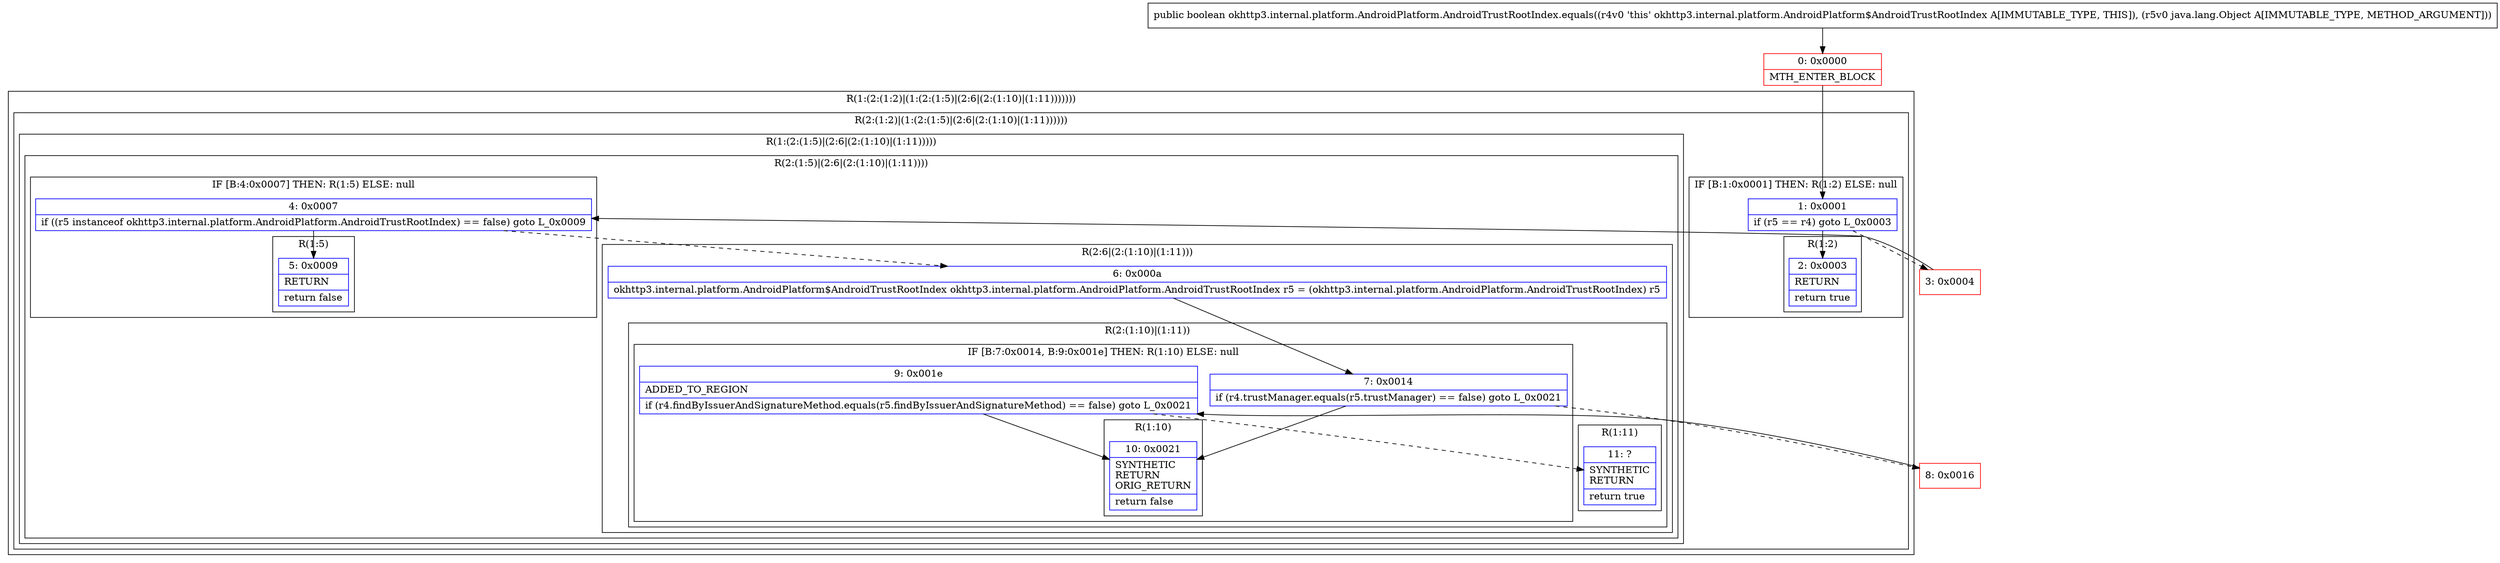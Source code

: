 digraph "CFG forokhttp3.internal.platform.AndroidPlatform.AndroidTrustRootIndex.equals(Ljava\/lang\/Object;)Z" {
subgraph cluster_Region_1832646972 {
label = "R(1:(2:(1:2)|(1:(2:(1:5)|(2:6|(2:(1:10)|(1:11)))))))";
node [shape=record,color=blue];
subgraph cluster_Region_306818344 {
label = "R(2:(1:2)|(1:(2:(1:5)|(2:6|(2:(1:10)|(1:11))))))";
node [shape=record,color=blue];
subgraph cluster_IfRegion_706257409 {
label = "IF [B:1:0x0001] THEN: R(1:2) ELSE: null";
node [shape=record,color=blue];
Node_1 [shape=record,label="{1\:\ 0x0001|if (r5 == r4) goto L_0x0003\l}"];
subgraph cluster_Region_1594304637 {
label = "R(1:2)";
node [shape=record,color=blue];
Node_2 [shape=record,label="{2\:\ 0x0003|RETURN\l|return true\l}"];
}
}
subgraph cluster_Region_1833425080 {
label = "R(1:(2:(1:5)|(2:6|(2:(1:10)|(1:11)))))";
node [shape=record,color=blue];
subgraph cluster_Region_842537173 {
label = "R(2:(1:5)|(2:6|(2:(1:10)|(1:11))))";
node [shape=record,color=blue];
subgraph cluster_IfRegion_1566555193 {
label = "IF [B:4:0x0007] THEN: R(1:5) ELSE: null";
node [shape=record,color=blue];
Node_4 [shape=record,label="{4\:\ 0x0007|if ((r5 instanceof okhttp3.internal.platform.AndroidPlatform.AndroidTrustRootIndex) == false) goto L_0x0009\l}"];
subgraph cluster_Region_1006449455 {
label = "R(1:5)";
node [shape=record,color=blue];
Node_5 [shape=record,label="{5\:\ 0x0009|RETURN\l|return false\l}"];
}
}
subgraph cluster_Region_1388953404 {
label = "R(2:6|(2:(1:10)|(1:11)))";
node [shape=record,color=blue];
Node_6 [shape=record,label="{6\:\ 0x000a|okhttp3.internal.platform.AndroidPlatform$AndroidTrustRootIndex okhttp3.internal.platform.AndroidPlatform.AndroidTrustRootIndex r5 = (okhttp3.internal.platform.AndroidPlatform.AndroidTrustRootIndex) r5\l}"];
subgraph cluster_Region_1747762928 {
label = "R(2:(1:10)|(1:11))";
node [shape=record,color=blue];
subgraph cluster_IfRegion_2130065352 {
label = "IF [B:7:0x0014, B:9:0x001e] THEN: R(1:10) ELSE: null";
node [shape=record,color=blue];
Node_7 [shape=record,label="{7\:\ 0x0014|if (r4.trustManager.equals(r5.trustManager) == false) goto L_0x0021\l}"];
Node_9 [shape=record,label="{9\:\ 0x001e|ADDED_TO_REGION\l|if (r4.findByIssuerAndSignatureMethod.equals(r5.findByIssuerAndSignatureMethod) == false) goto L_0x0021\l}"];
subgraph cluster_Region_438365584 {
label = "R(1:10)";
node [shape=record,color=blue];
Node_10 [shape=record,label="{10\:\ 0x0021|SYNTHETIC\lRETURN\lORIG_RETURN\l|return false\l}"];
}
}
subgraph cluster_Region_977151129 {
label = "R(1:11)";
node [shape=record,color=blue];
Node_11 [shape=record,label="{11\:\ ?|SYNTHETIC\lRETURN\l|return true\l}"];
}
}
}
}
}
}
}
Node_0 [shape=record,color=red,label="{0\:\ 0x0000|MTH_ENTER_BLOCK\l}"];
Node_3 [shape=record,color=red,label="{3\:\ 0x0004}"];
Node_8 [shape=record,color=red,label="{8\:\ 0x0016}"];
MethodNode[shape=record,label="{public boolean okhttp3.internal.platform.AndroidPlatform.AndroidTrustRootIndex.equals((r4v0 'this' okhttp3.internal.platform.AndroidPlatform$AndroidTrustRootIndex A[IMMUTABLE_TYPE, THIS]), (r5v0 java.lang.Object A[IMMUTABLE_TYPE, METHOD_ARGUMENT])) }"];
MethodNode -> Node_0;
Node_1 -> Node_2;
Node_1 -> Node_3[style=dashed];
Node_4 -> Node_5;
Node_4 -> Node_6[style=dashed];
Node_6 -> Node_7;
Node_7 -> Node_8[style=dashed];
Node_7 -> Node_10;
Node_9 -> Node_10;
Node_9 -> Node_11[style=dashed];
Node_0 -> Node_1;
Node_3 -> Node_4;
Node_8 -> Node_9;
}

